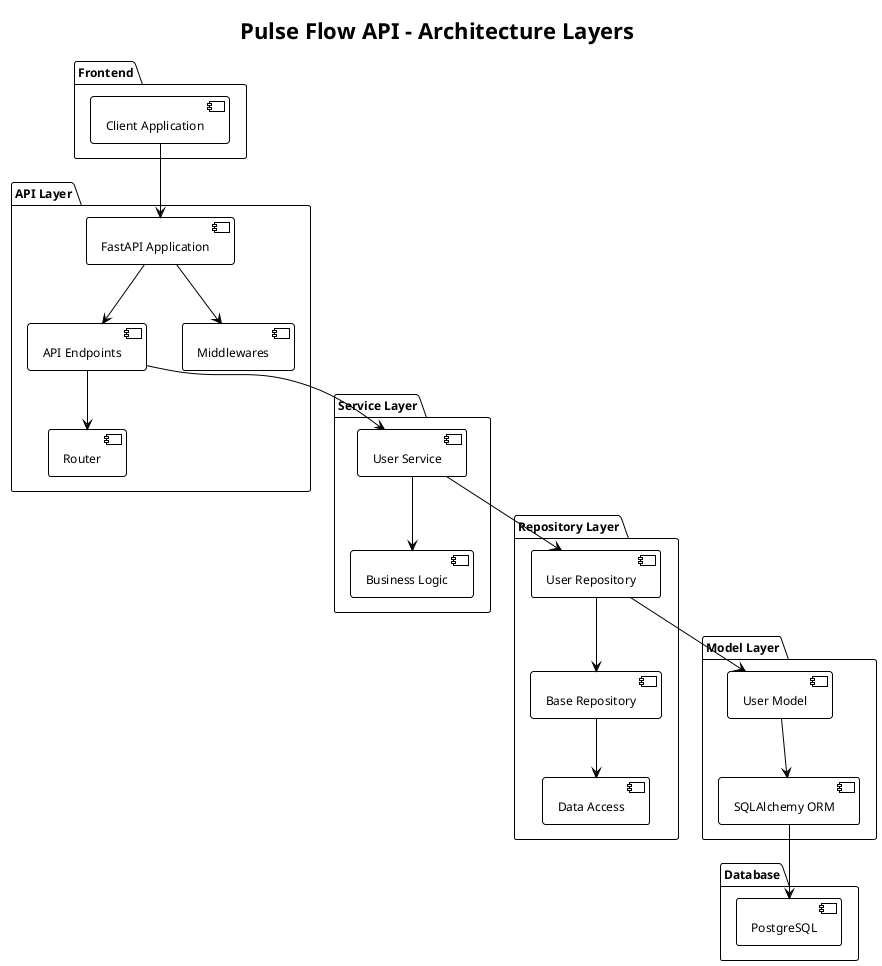 @startuml Architecture Layers
!theme plain
skinparam monochrome true
skinparam shadowing false
skinparam defaultFontName Arial
skinparam defaultFontSize 12

title Pulse Flow API - Architecture Layers

package "Frontend" {
    [Client Application]
}

package "API Layer" {
    [FastAPI Application]
    [API Endpoints]
    [Router]
    [Middlewares]
}

package "Service Layer" {
    [User Service]
    [Business Logic]
}

package "Repository Layer" {
    [Base Repository]
    [User Repository]
    [Data Access]
}

package "Model Layer" {
    [User Model]
    [SQLAlchemy ORM]
}

package "Database" {
    [PostgreSQL]
}

[Client Application] --> [FastAPI Application]
[FastAPI Application] --> [API Endpoints]
[API Endpoints] --> [Router]
[FastAPI Application] --> [Middlewares]

[API Endpoints] --> [User Service]
[User Service] --> [Business Logic]

[User Service] --> [User Repository]
[User Repository] --> [Base Repository]
[Base Repository] --> [Data Access]

[User Repository] --> [User Model]
[User Model] --> [SQLAlchemy ORM]
[SQLAlchemy ORM] --> [PostgreSQL]

@enduml 